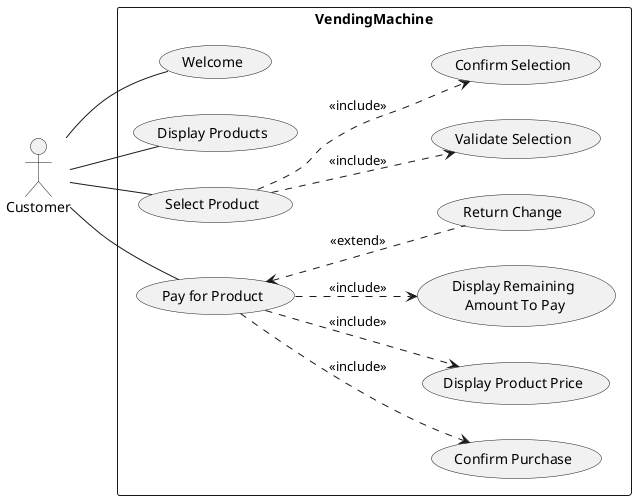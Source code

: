 @startuml

left to right direction

:Customer:

rectangle VendingMachine {
    (Welcome)
    (Display Products)
    (Select Product)
    (Pay for Product)
    (Confirm Purchase)
    (Validate Selection)
    (Confirm Selection)
    (Display Product Price)
    (Display Remaining\n Amount To Pay)
    (Return Change)
}

Customer -- (Welcome)
Customer -- (Display Products)
Customer -- (Select Product)
Customer -- (Pay for Product)

(Select Product) ..> (Validate Selection) : <<include>>
(Select Product) ..> (Confirm Selection) : <<include>>

(Pay for Product) ..> (Display Product Price) : <<include>>
(Pay for Product) ..> (Display Remaining\n Amount To Pay) : <<include>>
(Pay for Product) <.. (Return Change) : <<extend>>
(Pay for Product) ..> (Confirm Purchase) : <<include>>


@enduml